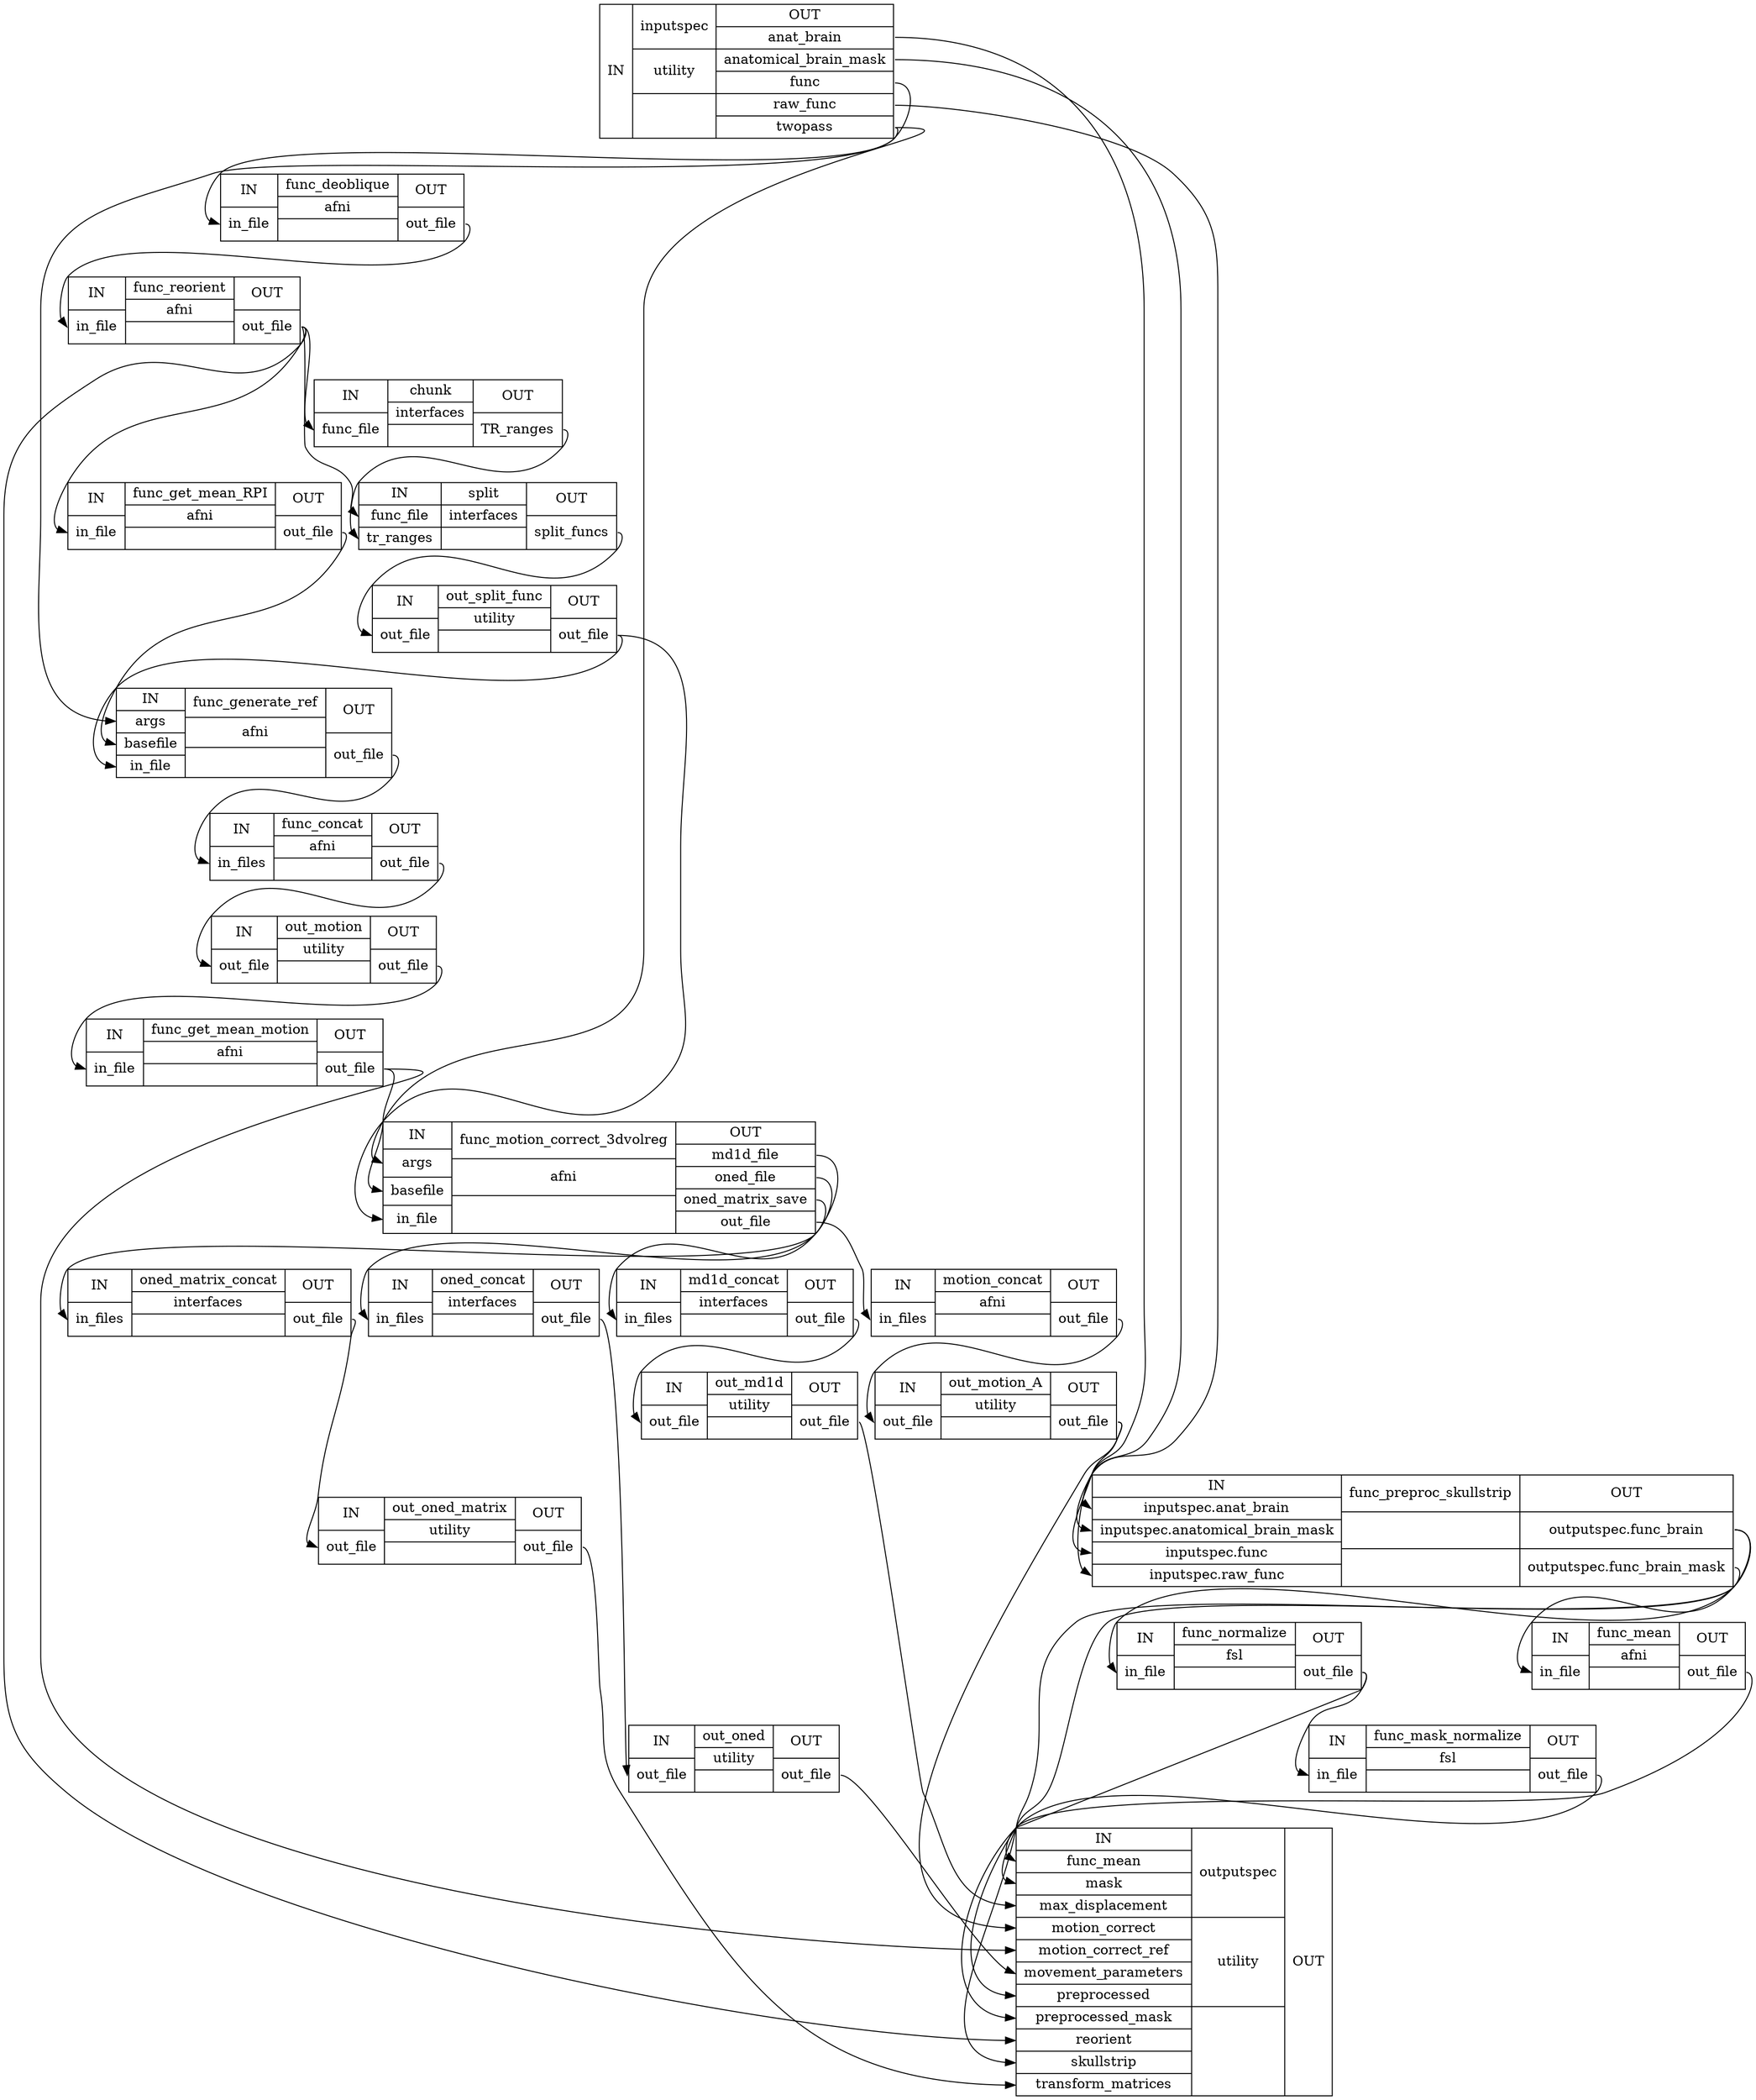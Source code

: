 digraph structs {
node [shape=record];
func_preprocinputspec [label="{IN}|{ inputspec | utility |  }|{OUT|<outanatbrain> anat_brain|<outanatomicalbrainmask> anatomical_brain_mask|<outfunc> func|<outrawfunc> raw_func|<outtwopass> twopass}"];
func_preprocfunc_deoblique [label="{IN|<ininfile> in_file}|{ func_deoblique | afni |  }|{OUT|<outoutfile> out_file}"];
func_preprocfunc_reorient [label="{IN|<ininfile> in_file}|{ func_reorient | afni |  }|{OUT|<outoutfile> out_file}"];
func_preprocfunc_get_mean_RPI [label="{IN|<ininfile> in_file}|{ func_get_mean_RPI | afni |  }|{OUT|<outoutfile> out_file}"];
func_preprocchunk [label="{IN|<infuncfile> func_file}|{ chunk | interfaces |  }|{OUT|<outTRranges> TR_ranges}"];
func_preprocsplit [label="{IN|<infuncfile> func_file|<intrranges> tr_ranges}|{ split | interfaces |  }|{OUT|<outsplitfuncs> split_funcs}"];
func_preprocout_split_func [label="{IN|<inoutfile> out_file}|{ out_split_func | utility |  }|{OUT|<outoutfile> out_file}"];
func_preprocfunc_generate_ref [label="{IN|<inargs> args|<inbasefile> basefile|<ininfile> in_file}|{ func_generate_ref | afni |  }|{OUT|<outoutfile> out_file}"];
func_preprocfunc_concat [label="{IN|<ininfiles> in_files}|{ func_concat | afni |  }|{OUT|<outoutfile> out_file}"];
func_preprocout_motion [label="{IN|<inoutfile> out_file}|{ out_motion | utility |  }|{OUT|<outoutfile> out_file}"];
func_preprocfunc_get_mean_motion [label="{IN|<ininfile> in_file}|{ func_get_mean_motion | afni |  }|{OUT|<outoutfile> out_file}"];
func_preprocfunc_motion_correct_3dvolreg [label="{IN|<inargs> args|<inbasefile> basefile|<ininfile> in_file}|{ func_motion_correct_3dvolreg | afni |  }|{OUT|<outmd1dfile> md1d_file|<outonedfile> oned_file|<outonedmatrixsave> oned_matrix_save|<outoutfile> out_file}"];
func_preproconed_matrix_concat [label="{IN|<ininfiles> in_files}|{ oned_matrix_concat | interfaces |  }|{OUT|<outoutfile> out_file}"];
func_preprocout_oned_matrix [label="{IN|<inoutfile> out_file}|{ out_oned_matrix | utility |  }|{OUT|<outoutfile> out_file}"];
func_preproconed_concat [label="{IN|<ininfiles> in_files}|{ oned_concat | interfaces |  }|{OUT|<outoutfile> out_file}"];
func_preprocout_oned [label="{IN|<inoutfile> out_file}|{ out_oned | utility |  }|{OUT|<outoutfile> out_file}"];
func_preprocmd1d_concat [label="{IN|<ininfiles> in_files}|{ md1d_concat | interfaces |  }|{OUT|<outoutfile> out_file}"];
func_preprocout_md1d [label="{IN|<inoutfile> out_file}|{ out_md1d | utility |  }|{OUT|<outoutfile> out_file}"];
func_preprocmotion_concat [label="{IN|<ininfiles> in_files}|{ motion_concat | afni |  }|{OUT|<outoutfile> out_file}"];
func_preprocout_motion_A [label="{IN|<inoutfile> out_file}|{ out_motion_A | utility |  }|{OUT|<outoutfile> out_file}"];
func_preprocfunc_preproc_skullstrip [label="{IN|<ininputspecanatbrain> inputspec.anat_brain|<ininputspecanatomicalbrainmask> inputspec.anatomical_brain_mask|<ininputspecfunc> inputspec.func|<ininputspecrawfunc> inputspec.raw_func}|{ func_preproc_skullstrip |  |  }|{OUT|<outoutputspecfuncbrain> outputspec.func_brain|<outoutputspecfuncbrainmask> outputspec.func_brain_mask}"];
func_preprocfunc_normalize [label="{IN|<ininfile> in_file}|{ func_normalize | fsl |  }|{OUT|<outoutfile> out_file}"];
func_preprocfunc_mask_normalize [label="{IN|<ininfile> in_file}|{ func_mask_normalize | fsl |  }|{OUT|<outoutfile> out_file}"];
func_preprocfunc_mean [label="{IN|<ininfile> in_file}|{ func_mean | afni |  }|{OUT|<outoutfile> out_file}"];
func_preprocoutputspec [label="{IN|<infuncmean> func_mean|<inmask> mask|<inmaxdisplacement> max_displacement|<inmotioncorrect> motion_correct|<inmotioncorrectref> motion_correct_ref|<inmovementparameters> movement_parameters|<inpreprocessed> preprocessed|<inpreprocessedmask> preprocessed_mask|<inreorient> reorient|<inskullstrip> skullstrip|<intransformmatrices> transform_matrices}|{ outputspec | utility |  }|{OUT}"];
func_preprocchunk:outTRranges:e -> func_preprocsplit:intrranges:w;
func_preprocfunc_concat:outoutfile:e -> func_preprocout_motion:inoutfile:w;
func_preprocfunc_deoblique:outoutfile:e -> func_preprocfunc_reorient:ininfile:w;
func_preprocfunc_generate_ref:outoutfile:e -> func_preprocfunc_concat:ininfiles:w;
func_preprocfunc_get_mean_RPI:outoutfile:e -> func_preprocfunc_generate_ref:inbasefile:w;
func_preprocfunc_get_mean_motion:outoutfile:e -> func_preprocfunc_motion_correct_3dvolreg:inbasefile:w;
func_preprocfunc_get_mean_motion:outoutfile:e -> func_preprocoutputspec:inmotioncorrectref:w;
func_preprocfunc_mask_normalize:outoutfile:e -> func_preprocoutputspec:inpreprocessedmask:w;
func_preprocfunc_mean:outoutfile:e -> func_preprocoutputspec:infuncmean:w;
func_preprocfunc_motion_correct_3dvolreg:outmd1dfile:e -> func_preprocmd1d_concat:ininfiles:w;
func_preprocfunc_motion_correct_3dvolreg:outonedfile:e -> func_preproconed_concat:ininfiles:w;
func_preprocfunc_motion_correct_3dvolreg:outonedmatrixsave:e -> func_preproconed_matrix_concat:ininfiles:w;
func_preprocfunc_motion_correct_3dvolreg:outoutfile:e -> func_preprocmotion_concat:ininfiles:w;
func_preprocfunc_normalize:outoutfile:e -> func_preprocfunc_mask_normalize:ininfile:w;
func_preprocfunc_normalize:outoutfile:e -> func_preprocoutputspec:inpreprocessed:w;
func_preprocfunc_preproc_skullstrip:outoutputspecfuncbrain:e -> func_preprocfunc_mean:ininfile:w;
func_preprocfunc_preproc_skullstrip:outoutputspecfuncbrain:e -> func_preprocfunc_normalize:ininfile:w;
func_preprocfunc_preproc_skullstrip:outoutputspecfuncbrain:e -> func_preprocoutputspec:inskullstrip:w;
func_preprocfunc_preproc_skullstrip:outoutputspecfuncbrainmask:e -> func_preprocoutputspec:inmask:w;
func_preprocfunc_reorient:outoutfile:e -> func_preprocchunk:infuncfile:w;
func_preprocfunc_reorient:outoutfile:e -> func_preprocfunc_get_mean_RPI:ininfile:w;
func_preprocfunc_reorient:outoutfile:e -> func_preprocoutputspec:inreorient:w;
func_preprocfunc_reorient:outoutfile:e -> func_preprocsplit:infuncfile:w;
func_preprocinputspec:outanatbrain:e -> func_preprocfunc_preproc_skullstrip:ininputspecanatbrain:w;
func_preprocinputspec:outanatomicalbrainmask:e -> func_preprocfunc_preproc_skullstrip:ininputspecanatomicalbrainmask:w;
func_preprocinputspec:outfunc:e -> func_preprocfunc_deoblique:ininfile:w;
func_preprocinputspec:outrawfunc:e -> func_preprocfunc_preproc_skullstrip:ininputspecrawfunc:w;
func_preprocinputspec:outtwopass:e -> func_preprocfunc_generate_ref:inargs:w;
func_preprocinputspec:outtwopass:e -> func_preprocfunc_motion_correct_3dvolreg:inargs:w;
func_preprocmd1d_concat:outoutfile:e -> func_preprocout_md1d:inoutfile:w;
func_preprocmotion_concat:outoutfile:e -> func_preprocout_motion_A:inoutfile:w;
func_preproconed_concat:outoutfile:e -> func_preprocout_oned:inoutfile:w;
func_preproconed_matrix_concat:outoutfile:e -> func_preprocout_oned_matrix:inoutfile:w;
func_preprocout_md1d:outoutfile:e -> func_preprocoutputspec:inmaxdisplacement:w;
func_preprocout_motion:outoutfile:e -> func_preprocfunc_get_mean_motion:ininfile:w;
func_preprocout_motion_A:outoutfile:e -> func_preprocfunc_preproc_skullstrip:ininputspecfunc:w;
func_preprocout_motion_A:outoutfile:e -> func_preprocoutputspec:inmotioncorrect:w;
func_preprocout_oned:outoutfile:e -> func_preprocoutputspec:inmovementparameters:w;
func_preprocout_oned_matrix:outoutfile:e -> func_preprocoutputspec:intransformmatrices:w;
func_preprocout_split_func:outoutfile:e -> func_preprocfunc_generate_ref:ininfile:w;
func_preprocout_split_func:outoutfile:e -> func_preprocfunc_motion_correct_3dvolreg:ininfile:w;
func_preprocsplit:outsplitfuncs:e -> func_preprocout_split_func:inoutfile:w;
}